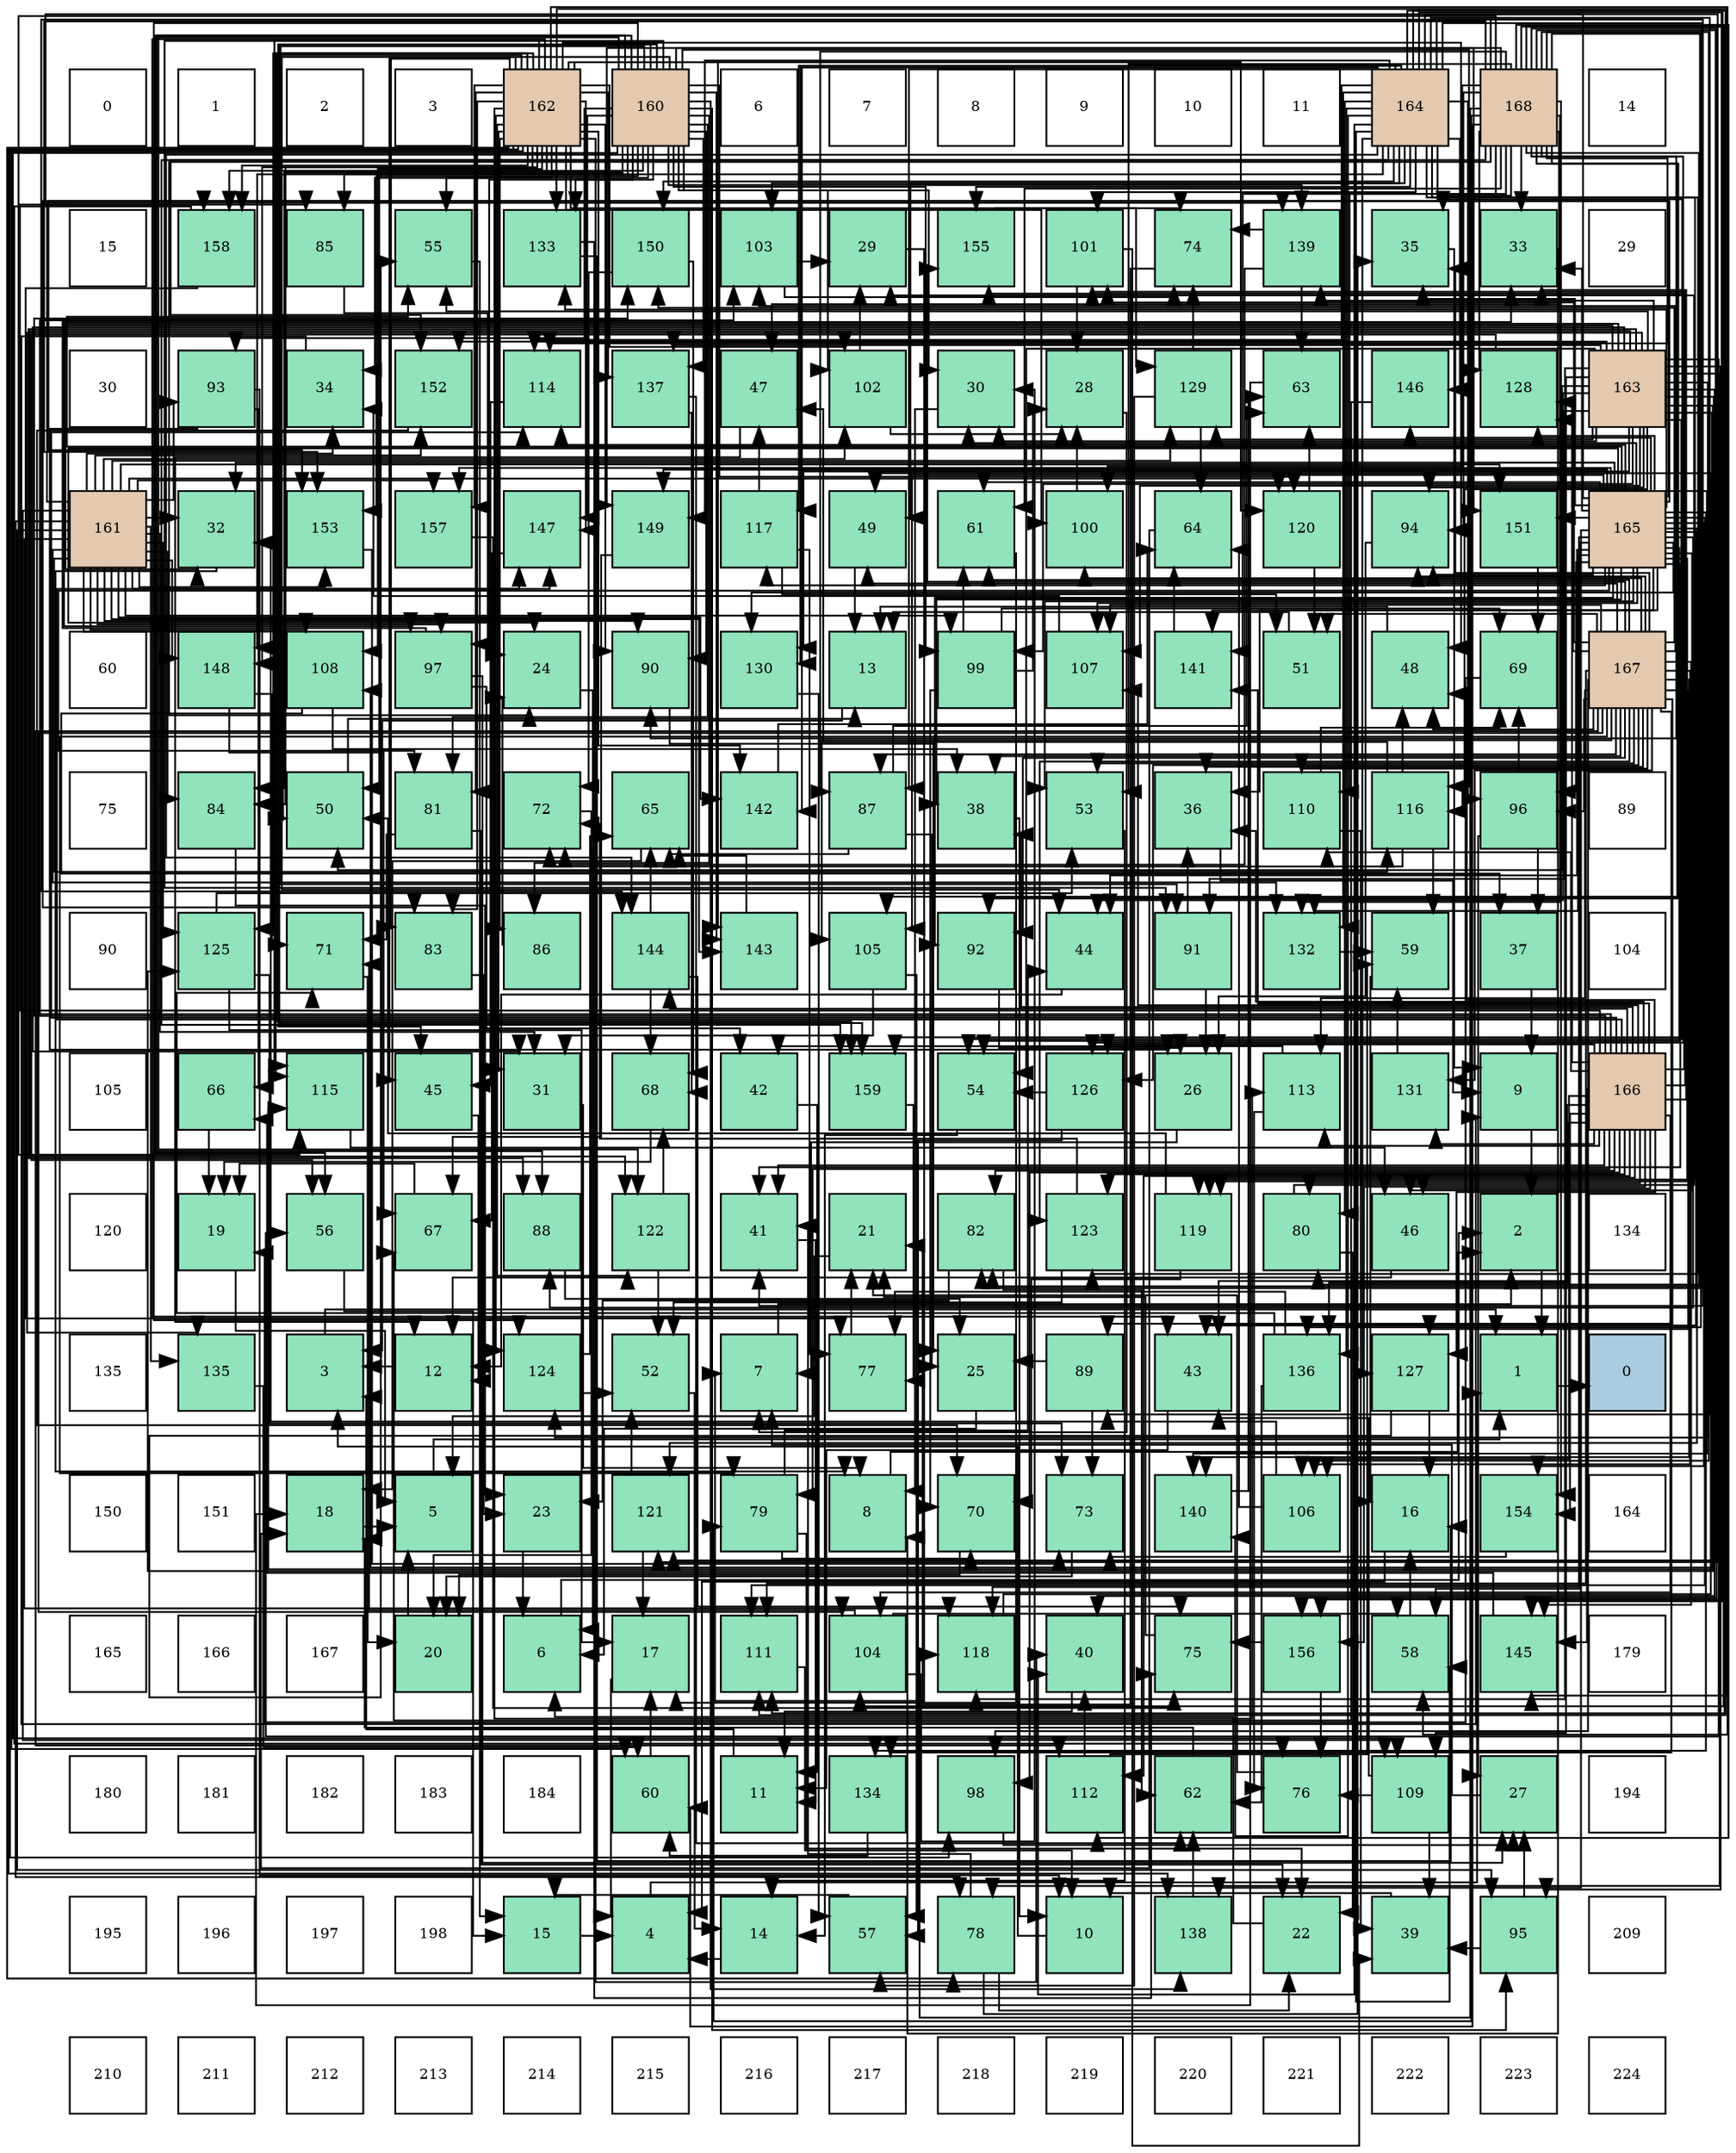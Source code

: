 digraph layout{
 rankdir=TB;
 splines=ortho;
 node [style=filled shape=square fixedsize=true width=0.6];
0[label="0", fontsize=8, fillcolor="#ffffff"];
1[label="1", fontsize=8, fillcolor="#ffffff"];
2[label="2", fontsize=8, fillcolor="#ffffff"];
3[label="3", fontsize=8, fillcolor="#ffffff"];
4[label="162", fontsize=8, fillcolor="#e3c9af"];
5[label="160", fontsize=8, fillcolor="#e3c9af"];
6[label="6", fontsize=8, fillcolor="#ffffff"];
7[label="7", fontsize=8, fillcolor="#ffffff"];
8[label="8", fontsize=8, fillcolor="#ffffff"];
9[label="9", fontsize=8, fillcolor="#ffffff"];
10[label="10", fontsize=8, fillcolor="#ffffff"];
11[label="11", fontsize=8, fillcolor="#ffffff"];
12[label="164", fontsize=8, fillcolor="#e3c9af"];
13[label="168", fontsize=8, fillcolor="#e3c9af"];
14[label="14", fontsize=8, fillcolor="#ffffff"];
15[label="15", fontsize=8, fillcolor="#ffffff"];
16[label="158", fontsize=8, fillcolor="#91e3bb"];
17[label="85", fontsize=8, fillcolor="#91e3bb"];
18[label="55", fontsize=8, fillcolor="#91e3bb"];
19[label="133", fontsize=8, fillcolor="#91e3bb"];
20[label="150", fontsize=8, fillcolor="#91e3bb"];
21[label="103", fontsize=8, fillcolor="#91e3bb"];
22[label="29", fontsize=8, fillcolor="#91e3bb"];
23[label="155", fontsize=8, fillcolor="#91e3bb"];
24[label="101", fontsize=8, fillcolor="#91e3bb"];
25[label="74", fontsize=8, fillcolor="#91e3bb"];
26[label="139", fontsize=8, fillcolor="#91e3bb"];
27[label="35", fontsize=8, fillcolor="#91e3bb"];
28[label="33", fontsize=8, fillcolor="#91e3bb"];
29[label="29", fontsize=8, fillcolor="#ffffff"];
30[label="30", fontsize=8, fillcolor="#ffffff"];
31[label="93", fontsize=8, fillcolor="#91e3bb"];
32[label="34", fontsize=8, fillcolor="#91e3bb"];
33[label="152", fontsize=8, fillcolor="#91e3bb"];
34[label="114", fontsize=8, fillcolor="#91e3bb"];
35[label="137", fontsize=8, fillcolor="#91e3bb"];
36[label="47", fontsize=8, fillcolor="#91e3bb"];
37[label="102", fontsize=8, fillcolor="#91e3bb"];
38[label="30", fontsize=8, fillcolor="#91e3bb"];
39[label="28", fontsize=8, fillcolor="#91e3bb"];
40[label="129", fontsize=8, fillcolor="#91e3bb"];
41[label="63", fontsize=8, fillcolor="#91e3bb"];
42[label="146", fontsize=8, fillcolor="#91e3bb"];
43[label="128", fontsize=8, fillcolor="#91e3bb"];
44[label="163", fontsize=8, fillcolor="#e3c9af"];
45[label="161", fontsize=8, fillcolor="#e3c9af"];
46[label="32", fontsize=8, fillcolor="#91e3bb"];
47[label="153", fontsize=8, fillcolor="#91e3bb"];
48[label="157", fontsize=8, fillcolor="#91e3bb"];
49[label="147", fontsize=8, fillcolor="#91e3bb"];
50[label="149", fontsize=8, fillcolor="#91e3bb"];
51[label="117", fontsize=8, fillcolor="#91e3bb"];
52[label="49", fontsize=8, fillcolor="#91e3bb"];
53[label="61", fontsize=8, fillcolor="#91e3bb"];
54[label="100", fontsize=8, fillcolor="#91e3bb"];
55[label="64", fontsize=8, fillcolor="#91e3bb"];
56[label="120", fontsize=8, fillcolor="#91e3bb"];
57[label="94", fontsize=8, fillcolor="#91e3bb"];
58[label="151", fontsize=8, fillcolor="#91e3bb"];
59[label="165", fontsize=8, fillcolor="#e3c9af"];
60[label="60", fontsize=8, fillcolor="#ffffff"];
61[label="148", fontsize=8, fillcolor="#91e3bb"];
62[label="108", fontsize=8, fillcolor="#91e3bb"];
63[label="97", fontsize=8, fillcolor="#91e3bb"];
64[label="24", fontsize=8, fillcolor="#91e3bb"];
65[label="90", fontsize=8, fillcolor="#91e3bb"];
66[label="130", fontsize=8, fillcolor="#91e3bb"];
67[label="13", fontsize=8, fillcolor="#91e3bb"];
68[label="99", fontsize=8, fillcolor="#91e3bb"];
69[label="107", fontsize=8, fillcolor="#91e3bb"];
70[label="141", fontsize=8, fillcolor="#91e3bb"];
71[label="51", fontsize=8, fillcolor="#91e3bb"];
72[label="48", fontsize=8, fillcolor="#91e3bb"];
73[label="69", fontsize=8, fillcolor="#91e3bb"];
74[label="167", fontsize=8, fillcolor="#e3c9af"];
75[label="75", fontsize=8, fillcolor="#ffffff"];
76[label="84", fontsize=8, fillcolor="#91e3bb"];
77[label="50", fontsize=8, fillcolor="#91e3bb"];
78[label="81", fontsize=8, fillcolor="#91e3bb"];
79[label="72", fontsize=8, fillcolor="#91e3bb"];
80[label="65", fontsize=8, fillcolor="#91e3bb"];
81[label="142", fontsize=8, fillcolor="#91e3bb"];
82[label="87", fontsize=8, fillcolor="#91e3bb"];
83[label="38", fontsize=8, fillcolor="#91e3bb"];
84[label="53", fontsize=8, fillcolor="#91e3bb"];
85[label="36", fontsize=8, fillcolor="#91e3bb"];
86[label="110", fontsize=8, fillcolor="#91e3bb"];
87[label="116", fontsize=8, fillcolor="#91e3bb"];
88[label="96", fontsize=8, fillcolor="#91e3bb"];
89[label="89", fontsize=8, fillcolor="#ffffff"];
90[label="90", fontsize=8, fillcolor="#ffffff"];
91[label="125", fontsize=8, fillcolor="#91e3bb"];
92[label="71", fontsize=8, fillcolor="#91e3bb"];
93[label="83", fontsize=8, fillcolor="#91e3bb"];
94[label="86", fontsize=8, fillcolor="#91e3bb"];
95[label="144", fontsize=8, fillcolor="#91e3bb"];
96[label="143", fontsize=8, fillcolor="#91e3bb"];
97[label="105", fontsize=8, fillcolor="#91e3bb"];
98[label="92", fontsize=8, fillcolor="#91e3bb"];
99[label="44", fontsize=8, fillcolor="#91e3bb"];
100[label="91", fontsize=8, fillcolor="#91e3bb"];
101[label="132", fontsize=8, fillcolor="#91e3bb"];
102[label="59", fontsize=8, fillcolor="#91e3bb"];
103[label="37", fontsize=8, fillcolor="#91e3bb"];
104[label="104", fontsize=8, fillcolor="#ffffff"];
105[label="105", fontsize=8, fillcolor="#ffffff"];
106[label="66", fontsize=8, fillcolor="#91e3bb"];
107[label="115", fontsize=8, fillcolor="#91e3bb"];
108[label="45", fontsize=8, fillcolor="#91e3bb"];
109[label="31", fontsize=8, fillcolor="#91e3bb"];
110[label="68", fontsize=8, fillcolor="#91e3bb"];
111[label="42", fontsize=8, fillcolor="#91e3bb"];
112[label="159", fontsize=8, fillcolor="#91e3bb"];
113[label="54", fontsize=8, fillcolor="#91e3bb"];
114[label="126", fontsize=8, fillcolor="#91e3bb"];
115[label="26", fontsize=8, fillcolor="#91e3bb"];
116[label="113", fontsize=8, fillcolor="#91e3bb"];
117[label="131", fontsize=8, fillcolor="#91e3bb"];
118[label="9", fontsize=8, fillcolor="#91e3bb"];
119[label="166", fontsize=8, fillcolor="#e3c9af"];
120[label="120", fontsize=8, fillcolor="#ffffff"];
121[label="19", fontsize=8, fillcolor="#91e3bb"];
122[label="56", fontsize=8, fillcolor="#91e3bb"];
123[label="67", fontsize=8, fillcolor="#91e3bb"];
124[label="88", fontsize=8, fillcolor="#91e3bb"];
125[label="122", fontsize=8, fillcolor="#91e3bb"];
126[label="41", fontsize=8, fillcolor="#91e3bb"];
127[label="21", fontsize=8, fillcolor="#91e3bb"];
128[label="82", fontsize=8, fillcolor="#91e3bb"];
129[label="123", fontsize=8, fillcolor="#91e3bb"];
130[label="119", fontsize=8, fillcolor="#91e3bb"];
131[label="80", fontsize=8, fillcolor="#91e3bb"];
132[label="46", fontsize=8, fillcolor="#91e3bb"];
133[label="2", fontsize=8, fillcolor="#91e3bb"];
134[label="134", fontsize=8, fillcolor="#ffffff"];
135[label="135", fontsize=8, fillcolor="#ffffff"];
136[label="135", fontsize=8, fillcolor="#91e3bb"];
137[label="3", fontsize=8, fillcolor="#91e3bb"];
138[label="12", fontsize=8, fillcolor="#91e3bb"];
139[label="124", fontsize=8, fillcolor="#91e3bb"];
140[label="52", fontsize=8, fillcolor="#91e3bb"];
141[label="7", fontsize=8, fillcolor="#91e3bb"];
142[label="77", fontsize=8, fillcolor="#91e3bb"];
143[label="25", fontsize=8, fillcolor="#91e3bb"];
144[label="89", fontsize=8, fillcolor="#91e3bb"];
145[label="43", fontsize=8, fillcolor="#91e3bb"];
146[label="136", fontsize=8, fillcolor="#91e3bb"];
147[label="127", fontsize=8, fillcolor="#91e3bb"];
148[label="1", fontsize=8, fillcolor="#91e3bb"];
149[label="0", fontsize=8, fillcolor="#a9ccde"];
150[label="150", fontsize=8, fillcolor="#ffffff"];
151[label="151", fontsize=8, fillcolor="#ffffff"];
152[label="18", fontsize=8, fillcolor="#91e3bb"];
153[label="5", fontsize=8, fillcolor="#91e3bb"];
154[label="23", fontsize=8, fillcolor="#91e3bb"];
155[label="121", fontsize=8, fillcolor="#91e3bb"];
156[label="79", fontsize=8, fillcolor="#91e3bb"];
157[label="8", fontsize=8, fillcolor="#91e3bb"];
158[label="70", fontsize=8, fillcolor="#91e3bb"];
159[label="73", fontsize=8, fillcolor="#91e3bb"];
160[label="140", fontsize=8, fillcolor="#91e3bb"];
161[label="106", fontsize=8, fillcolor="#91e3bb"];
162[label="16", fontsize=8, fillcolor="#91e3bb"];
163[label="154", fontsize=8, fillcolor="#91e3bb"];
164[label="164", fontsize=8, fillcolor="#ffffff"];
165[label="165", fontsize=8, fillcolor="#ffffff"];
166[label="166", fontsize=8, fillcolor="#ffffff"];
167[label="167", fontsize=8, fillcolor="#ffffff"];
168[label="20", fontsize=8, fillcolor="#91e3bb"];
169[label="6", fontsize=8, fillcolor="#91e3bb"];
170[label="17", fontsize=8, fillcolor="#91e3bb"];
171[label="111", fontsize=8, fillcolor="#91e3bb"];
172[label="104", fontsize=8, fillcolor="#91e3bb"];
173[label="118", fontsize=8, fillcolor="#91e3bb"];
174[label="40", fontsize=8, fillcolor="#91e3bb"];
175[label="75", fontsize=8, fillcolor="#91e3bb"];
176[label="156", fontsize=8, fillcolor="#91e3bb"];
177[label="58", fontsize=8, fillcolor="#91e3bb"];
178[label="145", fontsize=8, fillcolor="#91e3bb"];
179[label="179", fontsize=8, fillcolor="#ffffff"];
180[label="180", fontsize=8, fillcolor="#ffffff"];
181[label="181", fontsize=8, fillcolor="#ffffff"];
182[label="182", fontsize=8, fillcolor="#ffffff"];
183[label="183", fontsize=8, fillcolor="#ffffff"];
184[label="184", fontsize=8, fillcolor="#ffffff"];
185[label="60", fontsize=8, fillcolor="#91e3bb"];
186[label="11", fontsize=8, fillcolor="#91e3bb"];
187[label="134", fontsize=8, fillcolor="#91e3bb"];
188[label="98", fontsize=8, fillcolor="#91e3bb"];
189[label="112", fontsize=8, fillcolor="#91e3bb"];
190[label="62", fontsize=8, fillcolor="#91e3bb"];
191[label="76", fontsize=8, fillcolor="#91e3bb"];
192[label="109", fontsize=8, fillcolor="#91e3bb"];
193[label="27", fontsize=8, fillcolor="#91e3bb"];
194[label="194", fontsize=8, fillcolor="#ffffff"];
195[label="195", fontsize=8, fillcolor="#ffffff"];
196[label="196", fontsize=8, fillcolor="#ffffff"];
197[label="197", fontsize=8, fillcolor="#ffffff"];
198[label="198", fontsize=8, fillcolor="#ffffff"];
199[label="15", fontsize=8, fillcolor="#91e3bb"];
200[label="4", fontsize=8, fillcolor="#91e3bb"];
201[label="14", fontsize=8, fillcolor="#91e3bb"];
202[label="57", fontsize=8, fillcolor="#91e3bb"];
203[label="78", fontsize=8, fillcolor="#91e3bb"];
204[label="10", fontsize=8, fillcolor="#91e3bb"];
205[label="138", fontsize=8, fillcolor="#91e3bb"];
206[label="22", fontsize=8, fillcolor="#91e3bb"];
207[label="39", fontsize=8, fillcolor="#91e3bb"];
208[label="95", fontsize=8, fillcolor="#91e3bb"];
209[label="209", fontsize=8, fillcolor="#ffffff"];
210[label="210", fontsize=8, fillcolor="#ffffff"];
211[label="211", fontsize=8, fillcolor="#ffffff"];
212[label="212", fontsize=8, fillcolor="#ffffff"];
213[label="213", fontsize=8, fillcolor="#ffffff"];
214[label="214", fontsize=8, fillcolor="#ffffff"];
215[label="215", fontsize=8, fillcolor="#ffffff"];
216[label="216", fontsize=8, fillcolor="#ffffff"];
217[label="217", fontsize=8, fillcolor="#ffffff"];
218[label="218", fontsize=8, fillcolor="#ffffff"];
219[label="219", fontsize=8, fillcolor="#ffffff"];
220[label="220", fontsize=8, fillcolor="#ffffff"];
221[label="221", fontsize=8, fillcolor="#ffffff"];
222[label="222", fontsize=8, fillcolor="#ffffff"];
223[label="223", fontsize=8, fillcolor="#ffffff"];
224[label="224", fontsize=8, fillcolor="#ffffff"];
edge [constraint=false, style=vis];148 -> 149;
133 -> 148;
137 -> 148;
200 -> 148;
153 -> 148;
169 -> 133;
141 -> 133;
157 -> 133;
118 -> 133;
204 -> 137;
186 -> 137;
138 -> 137;
67 -> 137;
201 -> 200;
199 -> 200;
162 -> 200;
170 -> 200;
152 -> 153;
121 -> 153;
168 -> 153;
127 -> 153;
206 -> 169;
154 -> 169;
64 -> 169;
143 -> 169;
115 -> 141;
193 -> 141;
39 -> 141;
22 -> 141;
38 -> 157;
109 -> 157;
46 -> 157;
28 -> 157;
32 -> 118;
27 -> 118;
85 -> 118;
103 -> 118;
83 -> 204;
207 -> 204;
174 -> 186;
126 -> 186;
111 -> 186;
145 -> 186;
99 -> 138;
108 -> 138;
132 -> 138;
36 -> 138;
72 -> 67;
52 -> 67;
77 -> 67;
71 -> 67;
140 -> 201;
84 -> 201;
113 -> 201;
18 -> 199;
122 -> 199;
202 -> 199;
177 -> 162;
102 -> 162;
185 -> 170;
53 -> 170;
190 -> 152;
41 -> 152;
55 -> 152;
80 -> 152;
106 -> 121;
123 -> 121;
110 -> 121;
73 -> 121;
158 -> 168;
92 -> 168;
79 -> 168;
159 -> 168;
25 -> 127;
175 -> 127;
191 -> 127;
142 -> 127;
203 -> 206;
203 -> 27;
203 -> 126;
156 -> 206;
156 -> 99;
156 -> 158;
131 -> 206;
131 -> 22;
78 -> 206;
78 -> 92;
128 -> 154;
128 -> 190;
93 -> 154;
76 -> 154;
17 -> 64;
94 -> 64;
82 -> 143;
82 -> 41;
82 -> 80;
124 -> 143;
144 -> 143;
144 -> 159;
65 -> 143;
100 -> 115;
100 -> 85;
98 -> 115;
31 -> 204;
31 -> 115;
31 -> 106;
57 -> 115;
208 -> 193;
208 -> 207;
88 -> 193;
88 -> 103;
88 -> 73;
63 -> 193;
63 -> 28;
63 -> 111;
188 -> 193;
68 -> 39;
68 -> 53;
68 -> 73;
68 -> 158;
54 -> 39;
24 -> 39;
24 -> 207;
37 -> 39;
37 -> 22;
21 -> 22;
21 -> 25;
172 -> 38;
172 -> 177;
172 -> 92;
97 -> 109;
97 -> 202;
161 -> 46;
161 -> 55;
69 -> 32;
62 -> 103;
62 -> 83;
192 -> 207;
192 -> 145;
192 -> 191;
86 -> 207;
86 -> 73;
171 -> 204;
189 -> 174;
189 -> 102;
116 -> 111;
116 -> 191;
34 -> 108;
107 -> 132;
87 -> 36;
87 -> 72;
87 -> 102;
87 -> 79;
51 -> 36;
51 -> 71;
51 -> 142;
173 -> 52;
130 -> 77;
130 -> 158;
56 -> 71;
56 -> 41;
155 -> 170;
155 -> 140;
125 -> 140;
125 -> 110;
129 -> 140;
129 -> 79;
139 -> 140;
139 -> 80;
91 -> 170;
91 -> 84;
91 -> 159;
114 -> 113;
114 -> 202;
147 -> 162;
147 -> 18;
43 -> 122;
40 -> 202;
40 -> 55;
40 -> 25;
66 -> 202;
117 -> 102;
101 -> 102;
19 -> 162;
19 -> 175;
187 -> 185;
136 -> 185;
146 -> 190;
146 -> 92;
146 -> 142;
35 -> 190;
35 -> 110;
205 -> 190;
26 -> 41;
26 -> 79;
26 -> 25;
160 -> 41;
70 -> 55;
81 -> 55;
96 -> 80;
95 -> 80;
95 -> 110;
95 -> 175;
178 -> 106;
42 -> 123;
49 -> 123;
61 -> 123;
61 -> 92;
50 -> 123;
20 -> 110;
20 -> 79;
58 -> 73;
33 -> 158;
47 -> 159;
163 -> 159;
23 -> 25;
176 -> 175;
176 -> 191;
48 -> 175;
16 -> 191;
16 -> 142;
112 -> 142;
5 -> 38;
5 -> 32;
5 -> 108;
5 -> 122;
5 -> 78;
5 -> 93;
5 -> 76;
5 -> 94;
5 -> 124;
5 -> 65;
5 -> 100;
5 -> 31;
5 -> 208;
5 -> 63;
5 -> 68;
5 -> 37;
5 -> 192;
5 -> 107;
5 -> 87;
5 -> 56;
5 -> 125;
5 -> 139;
5 -> 19;
5 -> 35;
5 -> 205;
5 -> 26;
5 -> 96;
5 -> 49;
5 -> 61;
5 -> 58;
5 -> 47;
5 -> 16;
5 -> 112;
45 -> 109;
45 -> 46;
45 -> 32;
45 -> 77;
45 -> 203;
45 -> 76;
45 -> 65;
45 -> 31;
45 -> 208;
45 -> 63;
45 -> 68;
45 -> 37;
45 -> 62;
45 -> 192;
45 -> 87;
45 -> 173;
45 -> 56;
45 -> 91;
45 -> 40;
45 -> 101;
45 -> 136;
45 -> 26;
45 -> 81;
45 -> 96;
45 -> 49;
45 -> 61;
45 -> 58;
45 -> 33;
45 -> 47;
45 -> 48;
4 -> 109;
4 -> 174;
4 -> 145;
4 -> 99;
4 -> 108;
4 -> 72;
4 -> 77;
4 -> 18;
4 -> 177;
4 -> 185;
4 -> 203;
4 -> 78;
4 -> 93;
4 -> 76;
4 -> 94;
4 -> 65;
4 -> 100;
4 -> 188;
4 -> 54;
4 -> 37;
4 -> 62;
4 -> 116;
4 -> 107;
4 -> 56;
4 -> 125;
4 -> 139;
4 -> 91;
4 -> 40;
4 -> 19;
4 -> 35;
4 -> 205;
4 -> 81;
4 -> 96;
4 -> 178;
4 -> 49;
4 -> 61;
4 -> 48;
4 -> 16;
4 -> 112;
44 -> 38;
44 -> 109;
44 -> 46;
44 -> 174;
44 -> 99;
44 -> 77;
44 -> 113;
44 -> 18;
44 -> 122;
44 -> 203;
44 -> 124;
44 -> 100;
44 -> 57;
44 -> 208;
44 -> 63;
44 -> 68;
44 -> 69;
44 -> 62;
44 -> 192;
44 -> 107;
44 -> 87;
44 -> 173;
44 -> 125;
44 -> 139;
44 -> 91;
44 -> 40;
44 -> 66;
44 -> 136;
44 -> 35;
44 -> 26;
44 -> 33;
44 -> 112;
12 -> 174;
12 -> 126;
12 -> 52;
12 -> 113;
12 -> 177;
12 -> 131;
12 -> 128;
12 -> 17;
12 -> 82;
12 -> 144;
12 -> 88;
12 -> 24;
12 -> 21;
12 -> 171;
12 -> 34;
12 -> 51;
12 -> 130;
12 -> 155;
12 -> 129;
12 -> 147;
12 -> 66;
12 -> 101;
12 -> 146;
12 -> 160;
12 -> 81;
12 -> 95;
12 -> 178;
12 -> 42;
12 -> 50;
12 -> 20;
12 -> 33;
12 -> 23;
12 -> 176;
59 -> 64;
59 -> 38;
59 -> 46;
59 -> 28;
59 -> 27;
59 -> 85;
59 -> 83;
59 -> 126;
59 -> 145;
59 -> 99;
59 -> 132;
59 -> 84;
59 -> 113;
59 -> 18;
59 -> 177;
59 -> 53;
59 -> 78;
59 -> 93;
59 -> 124;
59 -> 98;
59 -> 57;
59 -> 88;
59 -> 97;
59 -> 69;
59 -> 171;
59 -> 34;
59 -> 51;
59 -> 173;
59 -> 130;
59 -> 155;
59 -> 43;
59 -> 66;
59 -> 101;
59 -> 19;
59 -> 187;
59 -> 205;
59 -> 160;
59 -> 70;
59 -> 42;
59 -> 50;
59 -> 58;
59 -> 47;
59 -> 163;
59 -> 48;
59 -> 16;
119 -> 28;
119 -> 85;
119 -> 83;
119 -> 126;
119 -> 145;
119 -> 132;
119 -> 72;
119 -> 156;
119 -> 131;
119 -> 128;
119 -> 17;
119 -> 188;
119 -> 24;
119 -> 21;
119 -> 172;
119 -> 161;
119 -> 69;
119 -> 86;
119 -> 189;
119 -> 116;
119 -> 34;
119 -> 130;
119 -> 129;
119 -> 114;
119 -> 147;
119 -> 43;
119 -> 117;
119 -> 146;
119 -> 70;
119 -> 95;
119 -> 178;
119 -> 49;
119 -> 20;
119 -> 163;
119 -> 23;
119 -> 176;
74 -> 27;
74 -> 85;
74 -> 83;
74 -> 72;
74 -> 52;
74 -> 71;
74 -> 84;
74 -> 53;
74 -> 156;
74 -> 82;
74 -> 144;
74 -> 98;
74 -> 57;
74 -> 88;
74 -> 188;
74 -> 54;
74 -> 24;
74 -> 21;
74 -> 172;
74 -> 97;
74 -> 161;
74 -> 69;
74 -> 86;
74 -> 171;
74 -> 189;
74 -> 116;
74 -> 129;
74 -> 114;
74 -> 147;
74 -> 43;
74 -> 117;
74 -> 187;
74 -> 160;
74 -> 178;
74 -> 20;
74 -> 23;
13 -> 64;
13 -> 28;
13 -> 27;
13 -> 36;
13 -> 84;
13 -> 185;
13 -> 53;
13 -> 156;
13 -> 131;
13 -> 128;
13 -> 82;
13 -> 65;
13 -> 98;
13 -> 57;
13 -> 54;
13 -> 172;
13 -> 97;
13 -> 161;
13 -> 86;
13 -> 171;
13 -> 189;
13 -> 34;
13 -> 107;
13 -> 173;
13 -> 155;
13 -> 114;
13 -> 43;
13 -> 101;
13 -> 146;
13 -> 70;
13 -> 95;
13 -> 50;
13 -> 47;
13 -> 163;
13 -> 176;
13 -> 112;
edge [constraint=true, style=invis];
0 -> 15 -> 30 -> 45 -> 60 -> 75 -> 90 -> 105 -> 120 -> 135 -> 150 -> 165 -> 180 -> 195 -> 210;
1 -> 16 -> 31 -> 46 -> 61 -> 76 -> 91 -> 106 -> 121 -> 136 -> 151 -> 166 -> 181 -> 196 -> 211;
2 -> 17 -> 32 -> 47 -> 62 -> 77 -> 92 -> 107 -> 122 -> 137 -> 152 -> 167 -> 182 -> 197 -> 212;
3 -> 18 -> 33 -> 48 -> 63 -> 78 -> 93 -> 108 -> 123 -> 138 -> 153 -> 168 -> 183 -> 198 -> 213;
4 -> 19 -> 34 -> 49 -> 64 -> 79 -> 94 -> 109 -> 124 -> 139 -> 154 -> 169 -> 184 -> 199 -> 214;
5 -> 20 -> 35 -> 50 -> 65 -> 80 -> 95 -> 110 -> 125 -> 140 -> 155 -> 170 -> 185 -> 200 -> 215;
6 -> 21 -> 36 -> 51 -> 66 -> 81 -> 96 -> 111 -> 126 -> 141 -> 156 -> 171 -> 186 -> 201 -> 216;
7 -> 22 -> 37 -> 52 -> 67 -> 82 -> 97 -> 112 -> 127 -> 142 -> 157 -> 172 -> 187 -> 202 -> 217;
8 -> 23 -> 38 -> 53 -> 68 -> 83 -> 98 -> 113 -> 128 -> 143 -> 158 -> 173 -> 188 -> 203 -> 218;
9 -> 24 -> 39 -> 54 -> 69 -> 84 -> 99 -> 114 -> 129 -> 144 -> 159 -> 174 -> 189 -> 204 -> 219;
10 -> 25 -> 40 -> 55 -> 70 -> 85 -> 100 -> 115 -> 130 -> 145 -> 160 -> 175 -> 190 -> 205 -> 220;
11 -> 26 -> 41 -> 56 -> 71 -> 86 -> 101 -> 116 -> 131 -> 146 -> 161 -> 176 -> 191 -> 206 -> 221;
12 -> 27 -> 42 -> 57 -> 72 -> 87 -> 102 -> 117 -> 132 -> 147 -> 162 -> 177 -> 192 -> 207 -> 222;
13 -> 28 -> 43 -> 58 -> 73 -> 88 -> 103 -> 118 -> 133 -> 148 -> 163 -> 178 -> 193 -> 208 -> 223;
14 -> 29 -> 44 -> 59 -> 74 -> 89 -> 104 -> 119 -> 134 -> 149 -> 164 -> 179 -> 194 -> 209 -> 224;
rank = same {0 -> 1 -> 2 -> 3 -> 4 -> 5 -> 6 -> 7 -> 8 -> 9 -> 10 -> 11 -> 12 -> 13 -> 14};
rank = same {15 -> 16 -> 17 -> 18 -> 19 -> 20 -> 21 -> 22 -> 23 -> 24 -> 25 -> 26 -> 27 -> 28 -> 29};
rank = same {30 -> 31 -> 32 -> 33 -> 34 -> 35 -> 36 -> 37 -> 38 -> 39 -> 40 -> 41 -> 42 -> 43 -> 44};
rank = same {45 -> 46 -> 47 -> 48 -> 49 -> 50 -> 51 -> 52 -> 53 -> 54 -> 55 -> 56 -> 57 -> 58 -> 59};
rank = same {60 -> 61 -> 62 -> 63 -> 64 -> 65 -> 66 -> 67 -> 68 -> 69 -> 70 -> 71 -> 72 -> 73 -> 74};
rank = same {75 -> 76 -> 77 -> 78 -> 79 -> 80 -> 81 -> 82 -> 83 -> 84 -> 85 -> 86 -> 87 -> 88 -> 89};
rank = same {90 -> 91 -> 92 -> 93 -> 94 -> 95 -> 96 -> 97 -> 98 -> 99 -> 100 -> 101 -> 102 -> 103 -> 104};
rank = same {105 -> 106 -> 107 -> 108 -> 109 -> 110 -> 111 -> 112 -> 113 -> 114 -> 115 -> 116 -> 117 -> 118 -> 119};
rank = same {120 -> 121 -> 122 -> 123 -> 124 -> 125 -> 126 -> 127 -> 128 -> 129 -> 130 -> 131 -> 132 -> 133 -> 134};
rank = same {135 -> 136 -> 137 -> 138 -> 139 -> 140 -> 141 -> 142 -> 143 -> 144 -> 145 -> 146 -> 147 -> 148 -> 149};
rank = same {150 -> 151 -> 152 -> 153 -> 154 -> 155 -> 156 -> 157 -> 158 -> 159 -> 160 -> 161 -> 162 -> 163 -> 164};
rank = same {165 -> 166 -> 167 -> 168 -> 169 -> 170 -> 171 -> 172 -> 173 -> 174 -> 175 -> 176 -> 177 -> 178 -> 179};
rank = same {180 -> 181 -> 182 -> 183 -> 184 -> 185 -> 186 -> 187 -> 188 -> 189 -> 190 -> 191 -> 192 -> 193 -> 194};
rank = same {195 -> 196 -> 197 -> 198 -> 199 -> 200 -> 201 -> 202 -> 203 -> 204 -> 205 -> 206 -> 207 -> 208 -> 209};
rank = same {210 -> 211 -> 212 -> 213 -> 214 -> 215 -> 216 -> 217 -> 218 -> 219 -> 220 -> 221 -> 222 -> 223 -> 224};
}